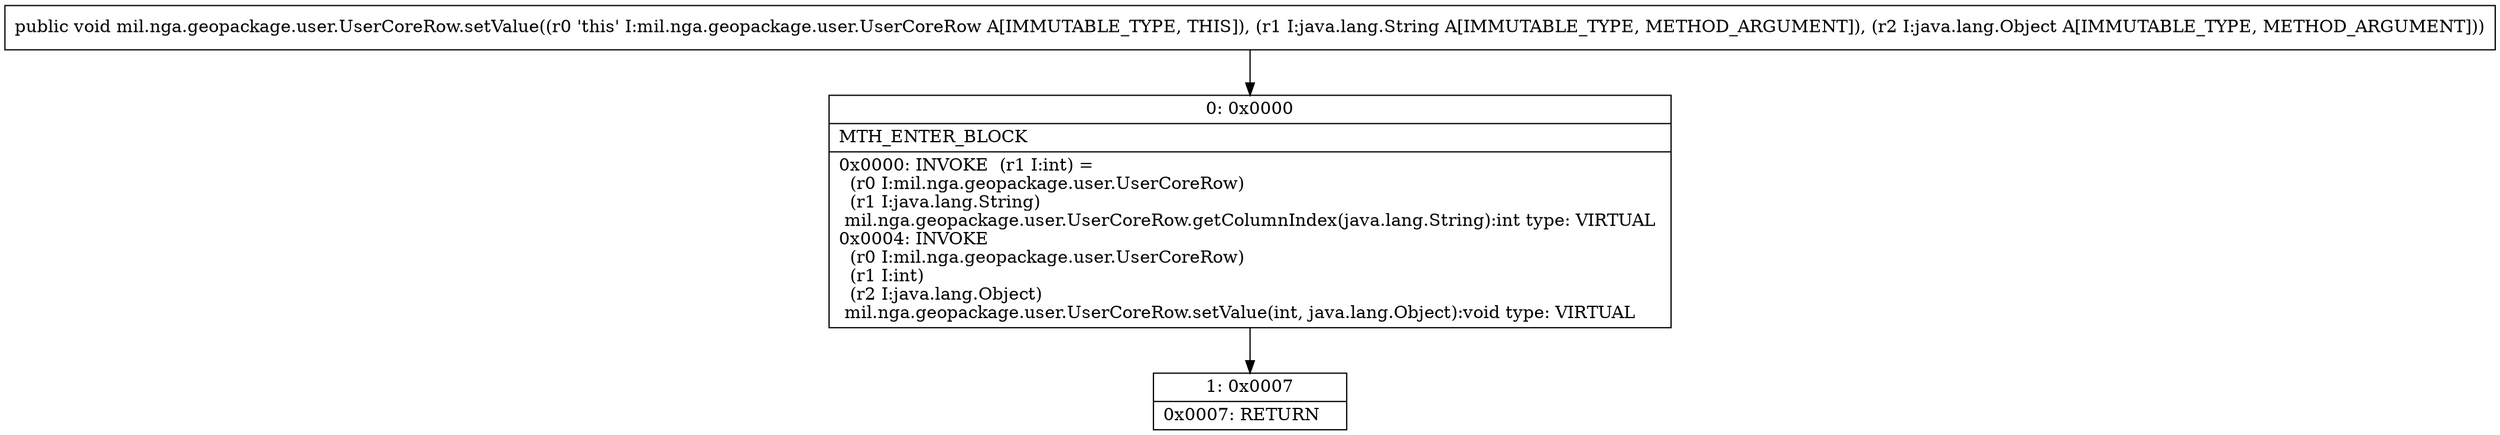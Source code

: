 digraph "CFG formil.nga.geopackage.user.UserCoreRow.setValue(Ljava\/lang\/String;Ljava\/lang\/Object;)V" {
Node_0 [shape=record,label="{0\:\ 0x0000|MTH_ENTER_BLOCK\l|0x0000: INVOKE  (r1 I:int) = \l  (r0 I:mil.nga.geopackage.user.UserCoreRow)\l  (r1 I:java.lang.String)\l mil.nga.geopackage.user.UserCoreRow.getColumnIndex(java.lang.String):int type: VIRTUAL \l0x0004: INVOKE  \l  (r0 I:mil.nga.geopackage.user.UserCoreRow)\l  (r1 I:int)\l  (r2 I:java.lang.Object)\l mil.nga.geopackage.user.UserCoreRow.setValue(int, java.lang.Object):void type: VIRTUAL \l}"];
Node_1 [shape=record,label="{1\:\ 0x0007|0x0007: RETURN   \l}"];
MethodNode[shape=record,label="{public void mil.nga.geopackage.user.UserCoreRow.setValue((r0 'this' I:mil.nga.geopackage.user.UserCoreRow A[IMMUTABLE_TYPE, THIS]), (r1 I:java.lang.String A[IMMUTABLE_TYPE, METHOD_ARGUMENT]), (r2 I:java.lang.Object A[IMMUTABLE_TYPE, METHOD_ARGUMENT])) }"];
MethodNode -> Node_0;
Node_0 -> Node_1;
}

